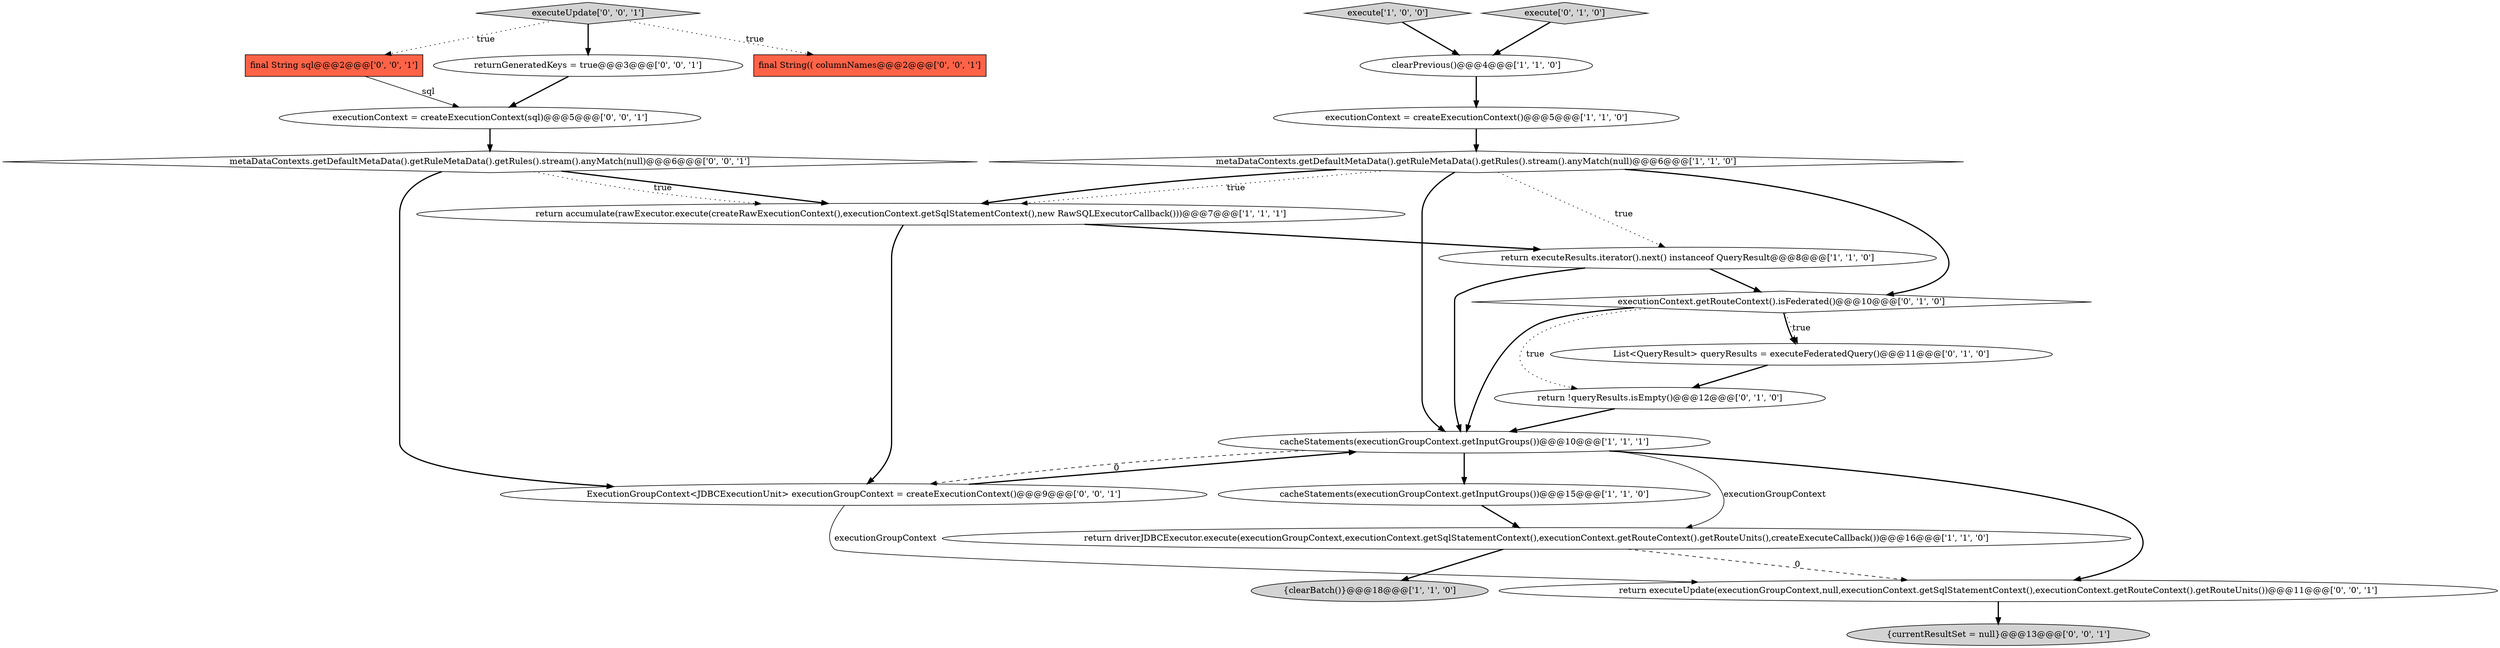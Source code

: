 digraph {
12 [style = filled, label = "List<QueryResult> queryResults = executeFederatedQuery()@@@11@@@['0', '1', '0']", fillcolor = white, shape = ellipse image = "AAA1AAABBB2BBB"];
16 [style = filled, label = "executeUpdate['0', '0', '1']", fillcolor = lightgray, shape = diamond image = "AAA0AAABBB3BBB"];
15 [style = filled, label = "ExecutionGroupContext<JDBCExecutionUnit> executionGroupContext = createExecutionContext()@@@9@@@['0', '0', '1']", fillcolor = white, shape = ellipse image = "AAA0AAABBB3BBB"];
9 [style = filled, label = "return accumulate(rawExecutor.execute(createRawExecutionContext(),executionContext.getSqlStatementContext(),new RawSQLExecutorCallback()))@@@7@@@['1', '1', '1']", fillcolor = white, shape = ellipse image = "AAA0AAABBB1BBB"];
13 [style = filled, label = "executionContext.getRouteContext().isFederated()@@@10@@@['0', '1', '0']", fillcolor = white, shape = diamond image = "AAA1AAABBB2BBB"];
11 [style = filled, label = "return !queryResults.isEmpty()@@@12@@@['0', '1', '0']", fillcolor = white, shape = ellipse image = "AAA1AAABBB2BBB"];
20 [style = filled, label = "return executeUpdate(executionGroupContext,null,executionContext.getSqlStatementContext(),executionContext.getRouteContext().getRouteUnits())@@@11@@@['0', '0', '1']", fillcolor = white, shape = ellipse image = "AAA0AAABBB3BBB"];
22 [style = filled, label = "final String(( columnNames@@@2@@@['0', '0', '1']", fillcolor = tomato, shape = box image = "AAA0AAABBB3BBB"];
5 [style = filled, label = "clearPrevious()@@@4@@@['1', '1', '0']", fillcolor = white, shape = ellipse image = "AAA0AAABBB1BBB"];
14 [style = filled, label = "executionContext = createExecutionContext(sql)@@@5@@@['0', '0', '1']", fillcolor = white, shape = ellipse image = "AAA0AAABBB3BBB"];
7 [style = filled, label = "return executeResults.iterator().next() instanceof QueryResult@@@8@@@['1', '1', '0']", fillcolor = white, shape = ellipse image = "AAA0AAABBB1BBB"];
3 [style = filled, label = "return driverJDBCExecutor.execute(executionGroupContext,executionContext.getSqlStatementContext(),executionContext.getRouteContext().getRouteUnits(),createExecuteCallback())@@@16@@@['1', '1', '0']", fillcolor = white, shape = ellipse image = "AAA0AAABBB1BBB"];
18 [style = filled, label = "metaDataContexts.getDefaultMetaData().getRuleMetaData().getRules().stream().anyMatch(null)@@@6@@@['0', '0', '1']", fillcolor = white, shape = diamond image = "AAA0AAABBB3BBB"];
10 [style = filled, label = "execute['0', '1', '0']", fillcolor = lightgray, shape = diamond image = "AAA0AAABBB2BBB"];
17 [style = filled, label = "returnGeneratedKeys = true@@@3@@@['0', '0', '1']", fillcolor = white, shape = ellipse image = "AAA0AAABBB3BBB"];
8 [style = filled, label = "cacheStatements(executionGroupContext.getInputGroups())@@@15@@@['1', '1', '0']", fillcolor = white, shape = ellipse image = "AAA0AAABBB1BBB"];
2 [style = filled, label = "{clearBatch()}@@@18@@@['1', '1', '0']", fillcolor = lightgray, shape = ellipse image = "AAA0AAABBB1BBB"];
1 [style = filled, label = "execute['1', '0', '0']", fillcolor = lightgray, shape = diamond image = "AAA0AAABBB1BBB"];
21 [style = filled, label = "{currentResultSet = null}@@@13@@@['0', '0', '1']", fillcolor = lightgray, shape = ellipse image = "AAA0AAABBB3BBB"];
6 [style = filled, label = "executionContext = createExecutionContext()@@@5@@@['1', '1', '0']", fillcolor = white, shape = ellipse image = "AAA0AAABBB1BBB"];
4 [style = filled, label = "metaDataContexts.getDefaultMetaData().getRuleMetaData().getRules().stream().anyMatch(null)@@@6@@@['1', '1', '0']", fillcolor = white, shape = diamond image = "AAA0AAABBB1BBB"];
19 [style = filled, label = "final String sql@@@2@@@['0', '0', '1']", fillcolor = tomato, shape = box image = "AAA0AAABBB3BBB"];
0 [style = filled, label = "cacheStatements(executionGroupContext.getInputGroups())@@@10@@@['1', '1', '1']", fillcolor = white, shape = ellipse image = "AAA0AAABBB1BBB"];
16->22 [style = dotted, label="true"];
3->20 [style = dashed, label="0"];
6->4 [style = bold, label=""];
14->18 [style = bold, label=""];
3->2 [style = bold, label=""];
13->0 [style = bold, label=""];
4->7 [style = dotted, label="true"];
11->0 [style = bold, label=""];
13->11 [style = dotted, label="true"];
9->15 [style = bold, label=""];
17->14 [style = bold, label=""];
0->8 [style = bold, label=""];
8->3 [style = bold, label=""];
9->7 [style = bold, label=""];
7->13 [style = bold, label=""];
0->3 [style = solid, label="executionGroupContext"];
20->21 [style = bold, label=""];
19->14 [style = solid, label="sql"];
0->20 [style = bold, label=""];
13->12 [style = bold, label=""];
18->9 [style = bold, label=""];
15->0 [style = bold, label=""];
4->9 [style = bold, label=""];
7->0 [style = bold, label=""];
15->20 [style = solid, label="executionGroupContext"];
4->13 [style = bold, label=""];
4->9 [style = dotted, label="true"];
12->11 [style = bold, label=""];
16->17 [style = bold, label=""];
0->15 [style = dashed, label="0"];
13->12 [style = dotted, label="true"];
5->6 [style = bold, label=""];
18->9 [style = dotted, label="true"];
10->5 [style = bold, label=""];
4->0 [style = bold, label=""];
16->19 [style = dotted, label="true"];
1->5 [style = bold, label=""];
18->15 [style = bold, label=""];
}

